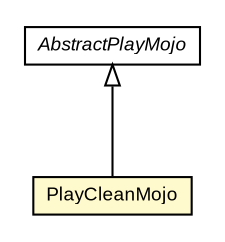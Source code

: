 #!/usr/local/bin/dot
#
# Class diagram 
# Generated by UMLGraph version R5_6-24-gf6e263 (http://www.umlgraph.org/)
#

digraph G {
	edge [fontname="arial",fontsize=10,labelfontname="arial",labelfontsize=10];
	node [fontname="arial",fontsize=10,shape=plaintext];
	nodesep=0.25;
	ranksep=0.5;
	// com.google.code.play.PlayCleanMojo
	c723 [label=<<table title="com.google.code.play.PlayCleanMojo" border="0" cellborder="1" cellspacing="0" cellpadding="2" port="p" bgcolor="lemonChiffon" href="./PlayCleanMojo.html">
		<tr><td><table border="0" cellspacing="0" cellpadding="1">
<tr><td align="center" balign="center"> PlayCleanMojo </td></tr>
		</table></td></tr>
		</table>>, URL="./PlayCleanMojo.html", fontname="arial", fontcolor="black", fontsize=9.0];
	// com.google.code.play.AbstractPlayMojo
	c732 [label=<<table title="com.google.code.play.AbstractPlayMojo" border="0" cellborder="1" cellspacing="0" cellpadding="2" port="p" href="./AbstractPlayMojo.html">
		<tr><td><table border="0" cellspacing="0" cellpadding="1">
<tr><td align="center" balign="center"><font face="arial italic"> AbstractPlayMojo </font></td></tr>
		</table></td></tr>
		</table>>, URL="./AbstractPlayMojo.html", fontname="arial", fontcolor="black", fontsize=9.0];
	//com.google.code.play.PlayCleanMojo extends com.google.code.play.AbstractPlayMojo
	c732:p -> c723:p [dir=back,arrowtail=empty];
}

